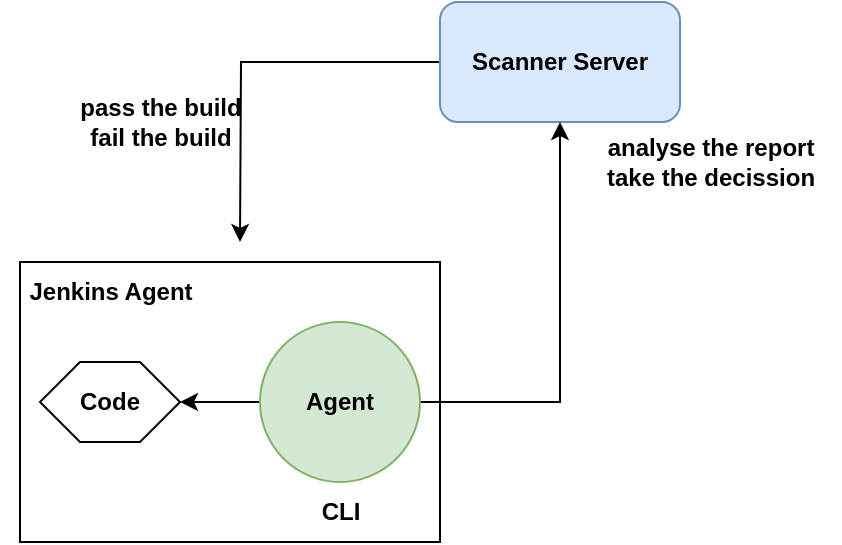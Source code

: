 <mxfile version="24.4.2" type="device">
  <diagram name="Page-1" id="9NaVvhBKBp2BOk0iyyVQ">
    <mxGraphModel dx="1050" dy="583" grid="1" gridSize="10" guides="1" tooltips="1" connect="1" arrows="1" fold="1" page="1" pageScale="1" pageWidth="850" pageHeight="1100" math="0" shadow="0">
      <root>
        <mxCell id="0" />
        <mxCell id="1" parent="0" />
        <mxCell id="Dyn9XvZa2uSqYTk5as4q-3" value="" style="rounded=0;whiteSpace=wrap;html=1;" vertex="1" parent="1">
          <mxGeometry x="70" y="210" width="210" height="140" as="geometry" />
        </mxCell>
        <mxCell id="Dyn9XvZa2uSqYTk5as4q-10" style="edgeStyle=orthogonalEdgeStyle;rounded=0;orthogonalLoop=1;jettySize=auto;html=1;" edge="1" parent="1" source="Dyn9XvZa2uSqYTk5as4q-1">
          <mxGeometry relative="1" as="geometry">
            <mxPoint x="180" y="200" as="targetPoint" />
          </mxGeometry>
        </mxCell>
        <mxCell id="Dyn9XvZa2uSqYTk5as4q-1" value="&lt;b&gt;Scanner Server&lt;/b&gt;" style="rounded=1;whiteSpace=wrap;html=1;fillColor=#dae8fc;strokeColor=#6c8ebf;" vertex="1" parent="1">
          <mxGeometry x="280" y="80" width="120" height="60" as="geometry" />
        </mxCell>
        <mxCell id="Dyn9XvZa2uSqYTk5as4q-7" style="edgeStyle=orthogonalEdgeStyle;rounded=0;orthogonalLoop=1;jettySize=auto;html=1;" edge="1" parent="1" source="Dyn9XvZa2uSqYTk5as4q-2" target="Dyn9XvZa2uSqYTk5as4q-5">
          <mxGeometry relative="1" as="geometry" />
        </mxCell>
        <mxCell id="Dyn9XvZa2uSqYTk5as4q-8" style="edgeStyle=orthogonalEdgeStyle;rounded=0;orthogonalLoop=1;jettySize=auto;html=1;entryX=0.5;entryY=1;entryDx=0;entryDy=0;" edge="1" parent="1" source="Dyn9XvZa2uSqYTk5as4q-2" target="Dyn9XvZa2uSqYTk5as4q-1">
          <mxGeometry relative="1" as="geometry" />
        </mxCell>
        <mxCell id="Dyn9XvZa2uSqYTk5as4q-2" value="&lt;b&gt;Agent&lt;/b&gt;" style="ellipse;whiteSpace=wrap;html=1;aspect=fixed;fillColor=#d5e8d4;strokeColor=#82b366;" vertex="1" parent="1">
          <mxGeometry x="190" y="240" width="80" height="80" as="geometry" />
        </mxCell>
        <mxCell id="Dyn9XvZa2uSqYTk5as4q-4" value="&lt;b&gt;Jenkins Agent&lt;/b&gt;" style="text;html=1;align=center;verticalAlign=middle;resizable=0;points=[];autosize=1;strokeColor=none;fillColor=none;" vertex="1" parent="1">
          <mxGeometry x="60" y="210" width="110" height="30" as="geometry" />
        </mxCell>
        <mxCell id="Dyn9XvZa2uSqYTk5as4q-5" value="&lt;b&gt;Code&lt;/b&gt;" style="shape=hexagon;perimeter=hexagonPerimeter2;whiteSpace=wrap;html=1;fixedSize=1;" vertex="1" parent="1">
          <mxGeometry x="80" y="260" width="70" height="40" as="geometry" />
        </mxCell>
        <mxCell id="Dyn9XvZa2uSqYTk5as4q-6" value="&lt;b&gt;CLI&lt;/b&gt;" style="text;html=1;align=center;verticalAlign=middle;resizable=0;points=[];autosize=1;strokeColor=none;fillColor=none;" vertex="1" parent="1">
          <mxGeometry x="210" y="320" width="40" height="30" as="geometry" />
        </mxCell>
        <mxCell id="Dyn9XvZa2uSqYTk5as4q-9" value="&lt;b&gt;analyse the report&lt;/b&gt;&lt;div&gt;&lt;b&gt;take the decission&lt;/b&gt;&lt;/div&gt;" style="text;html=1;align=center;verticalAlign=middle;resizable=0;points=[];autosize=1;strokeColor=none;fillColor=none;" vertex="1" parent="1">
          <mxGeometry x="350" y="140" width="130" height="40" as="geometry" />
        </mxCell>
        <mxCell id="Dyn9XvZa2uSqYTk5as4q-11" value="&lt;b&gt;pass the build&lt;/b&gt;&lt;div&gt;&lt;b&gt;fail the build&lt;/b&gt;&lt;/div&gt;" style="text;html=1;align=center;verticalAlign=middle;resizable=0;points=[];autosize=1;strokeColor=none;fillColor=none;" vertex="1" parent="1">
          <mxGeometry x="90" y="120" width="100" height="40" as="geometry" />
        </mxCell>
      </root>
    </mxGraphModel>
  </diagram>
</mxfile>
